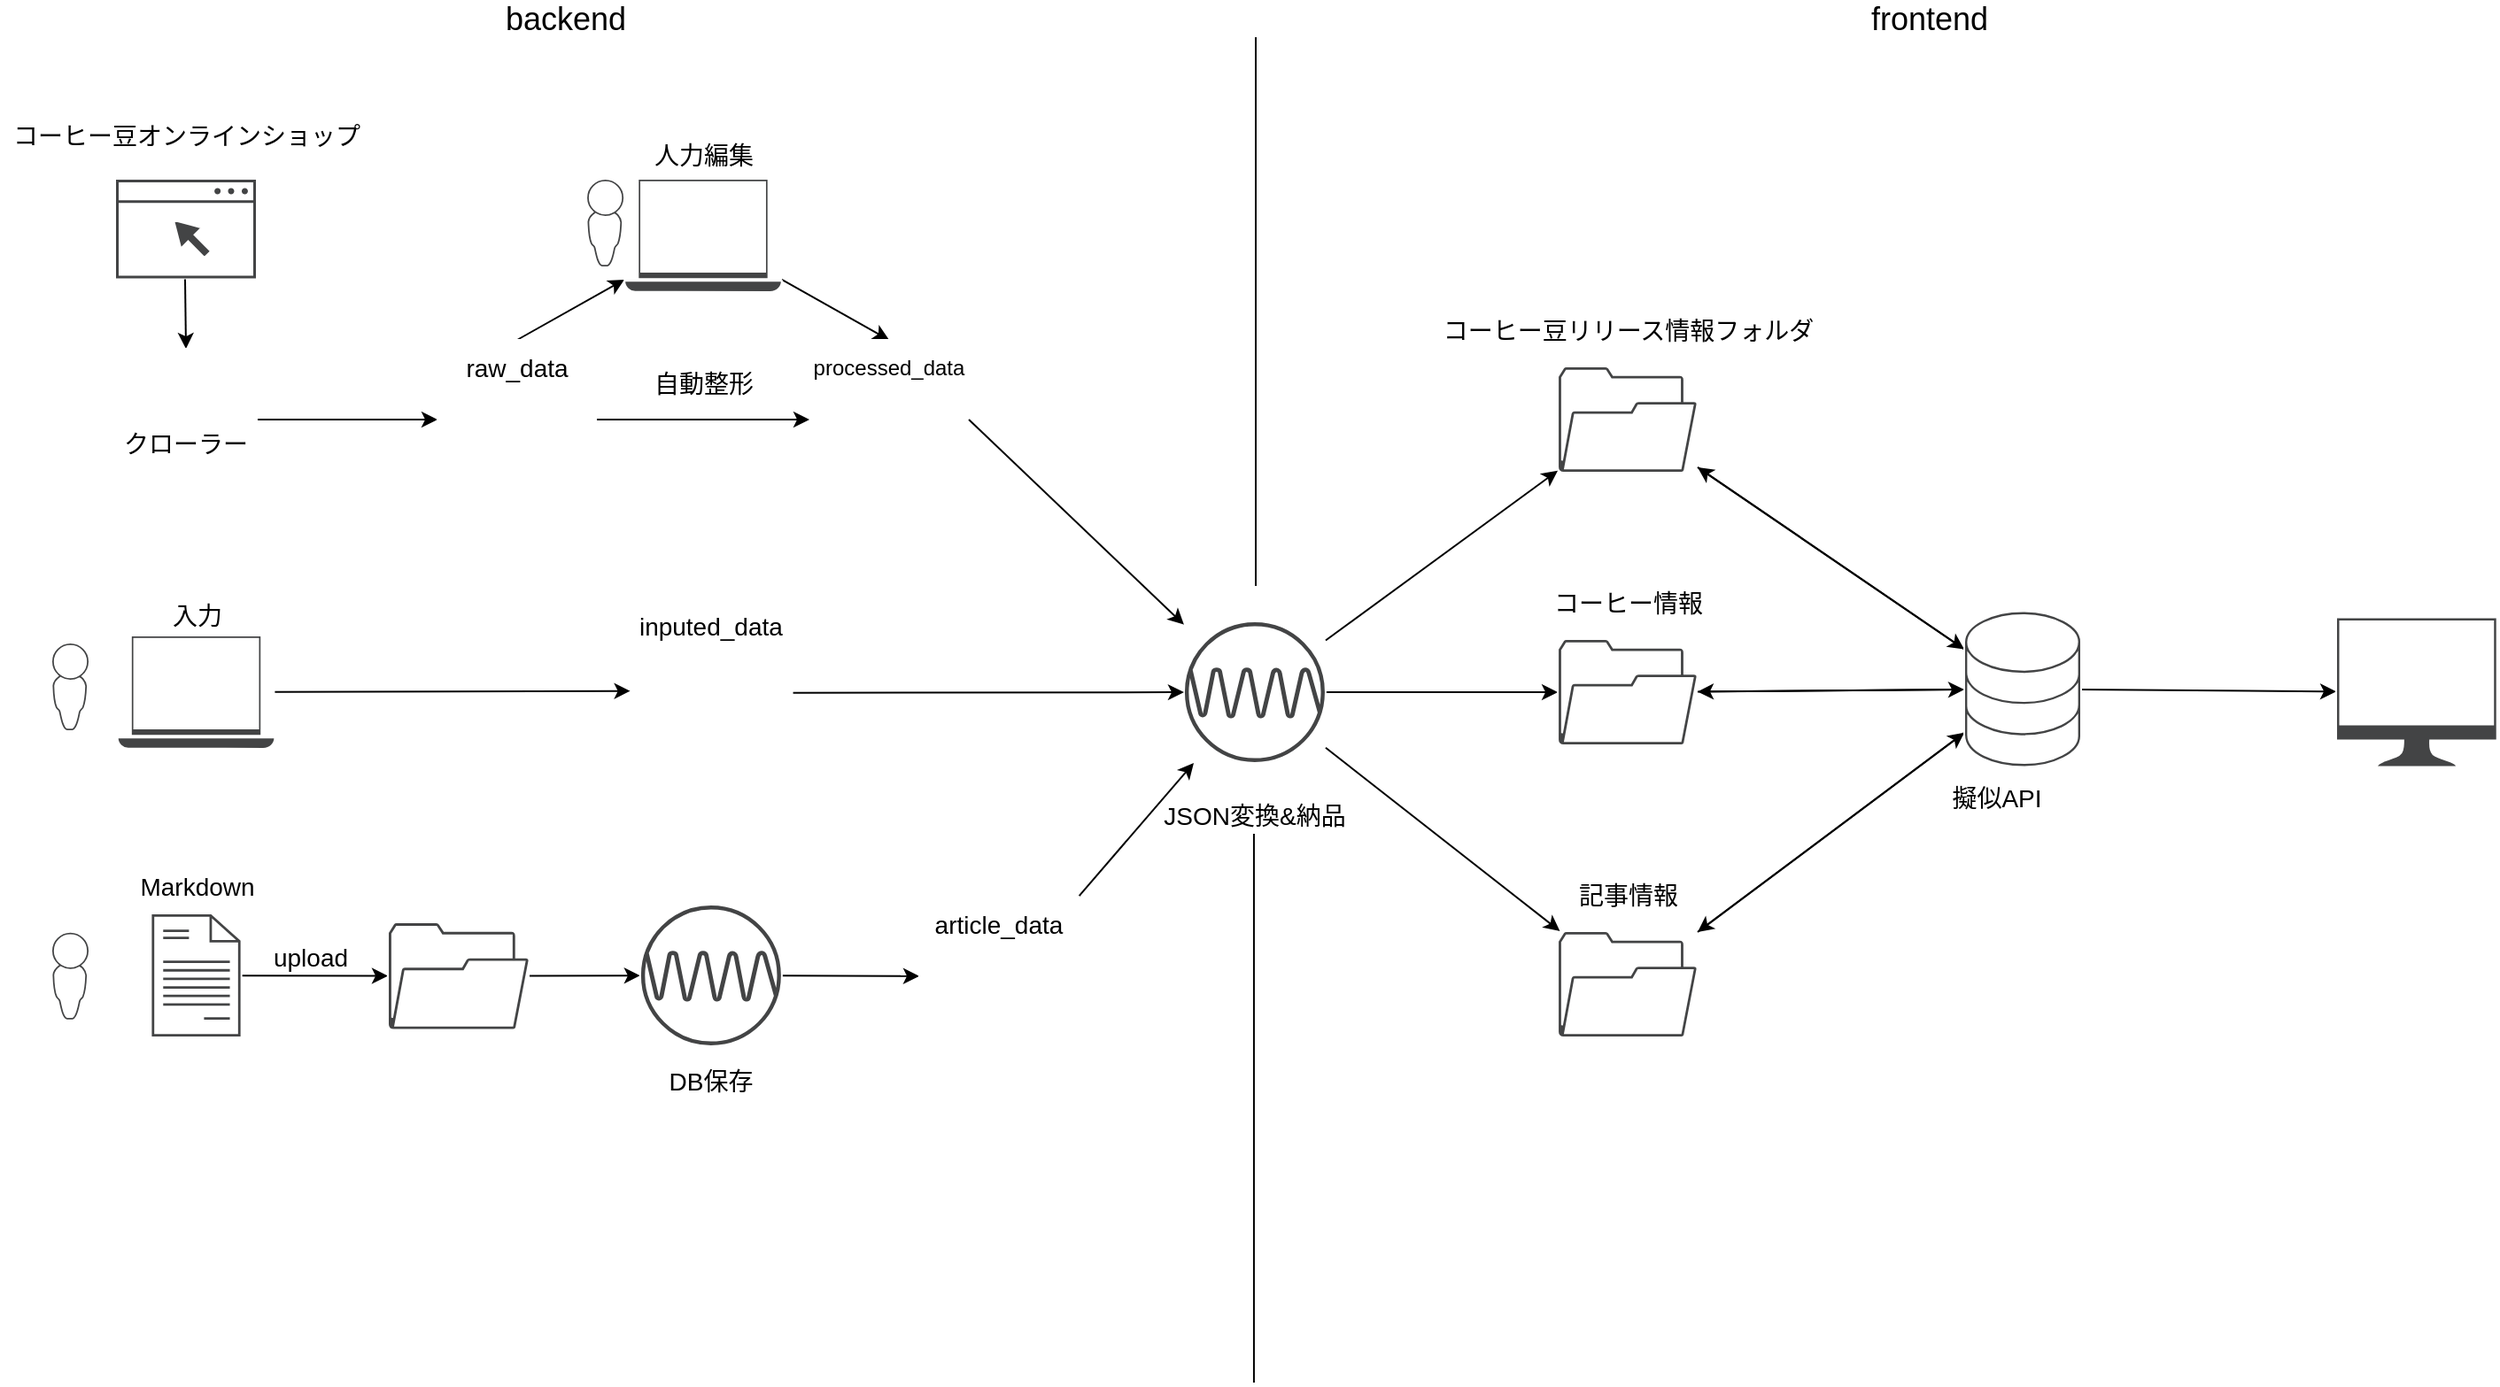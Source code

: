 <mxfile>
    <diagram id="v1SmbnJhdW1jRt2RqPLp" name="ページ1">
        <mxGraphModel dx="2271" dy="979" grid="1" gridSize="10" guides="1" tooltips="1" connect="1" arrows="1" fold="1" page="1" pageScale="1" pageWidth="1654" pageHeight="2336" math="0" shadow="0">
            <root>
                <mxCell id="0"/>
                <mxCell id="1" parent="0"/>
                <mxCell id="2" value="" style="endArrow=none;html=1;" edge="1" parent="1">
                    <mxGeometry width="50" height="50" relative="1" as="geometry">
                        <mxPoint x="800" y="350" as="sourcePoint"/>
                        <mxPoint x="800" y="40" as="targetPoint"/>
                    </mxGeometry>
                </mxCell>
                <mxCell id="3" value="&lt;font style=&quot;font-size: 18px&quot;&gt;backend&lt;/font&gt;" style="text;html=1;resizable=0;autosize=1;align=center;verticalAlign=middle;points=[];fillColor=none;strokeColor=none;rounded=0;" vertex="1" parent="1">
                    <mxGeometry x="370" y="20" width="80" height="20" as="geometry"/>
                </mxCell>
                <mxCell id="4" value="&lt;font style=&quot;font-size: 18px&quot;&gt;frontend&lt;/font&gt;" style="text;html=1;resizable=0;autosize=1;align=center;verticalAlign=middle;points=[];fillColor=none;strokeColor=none;rounded=0;" vertex="1" parent="1">
                    <mxGeometry x="1140" y="20" width="80" height="20" as="geometry"/>
                </mxCell>
                <mxCell id="6" value="" style="sketch=0;pointerEvents=1;shadow=0;dashed=0;html=1;strokeColor=#FFFFFF;fillColor=#434445;aspect=fixed;labelPosition=center;verticalLabelPosition=bottom;verticalAlign=top;align=center;outlineConnect=0;shape=mxgraph.vvd.web_browser;fontSize=18;" vertex="1" parent="1">
                    <mxGeometry x="156" y="120" width="80" height="56.8" as="geometry"/>
                </mxCell>
                <mxCell id="13" style="edgeStyle=none;html=1;fontSize=14;entryX=0.5;entryY=0;entryDx=0;entryDy=0;entryPerimeter=0;" edge="1" parent="1" target="11">
                    <mxGeometry relative="1" as="geometry">
                        <mxPoint x="195.5" y="176.8" as="sourcePoint"/>
                        <mxPoint x="195.5" y="260" as="targetPoint"/>
                    </mxGeometry>
                </mxCell>
                <mxCell id="51" style="edgeStyle=none;html=1;entryX=0;entryY=0.5;entryDx=0;entryDy=0;fontSize=14;" edge="1" parent="1" source="11" target="39">
                    <mxGeometry relative="1" as="geometry"/>
                </mxCell>
                <mxCell id="11" value="&lt;font style=&quot;font-size: 14px&quot;&gt;クローラー&lt;/font&gt;" style="shape=cylinder3;whiteSpace=wrap;html=1;boundedLbl=1;backgroundOutline=1;size=15;fontSize=18;strokeColor=#FFFFFF;" vertex="1" parent="1">
                    <mxGeometry x="156" y="216" width="80" height="80" as="geometry"/>
                </mxCell>
                <mxCell id="14" value="&lt;font style=&quot;font-size: 14px&quot;&gt;コーヒー豆オンラインショップ&lt;/font&gt;" style="text;html=1;resizable=0;autosize=1;align=center;verticalAlign=middle;points=[];fillColor=none;strokeColor=none;rounded=0;" vertex="1" parent="1">
                    <mxGeometry x="91" y="86" width="210" height="20" as="geometry"/>
                </mxCell>
                <mxCell id="64" style="edgeStyle=none;html=1;fontSize=12;entryX=0.5;entryY=0;entryDx=0;entryDy=0;" edge="1" parent="1" source="63" target="52">
                    <mxGeometry relative="1" as="geometry">
                        <mxPoint x="678" y="220" as="targetPoint"/>
                    </mxGeometry>
                </mxCell>
                <mxCell id="66" style="edgeStyle=none;html=1;exitX=0.5;exitY=0;exitDx=0;exitDy=0;fontSize=12;" edge="1" parent="1" source="38" target="63">
                    <mxGeometry relative="1" as="geometry"/>
                </mxCell>
                <mxCell id="38" value="raw_data" style="shape=table;startSize=30;container=1;collapsible=1;childLayout=tableLayout;fixedRows=1;rowLines=0;fontStyle=0;align=center;resizeLast=1;fontSize=14;strokeColor=#FFFFFF;fillColor=none;" vertex="1" parent="1">
                    <mxGeometry x="338" y="211" width="90" height="90" as="geometry"/>
                </mxCell>
                <mxCell id="39" value="" style="shape=partialRectangle;collapsible=0;dropTarget=0;pointerEvents=0;fillColor=none;top=0;left=0;bottom=1;right=0;points=[[0,0.5],[1,0.5]];portConstraint=eastwest;fontSize=14;strokeColor=#FFFFFF;" vertex="1" parent="38">
                    <mxGeometry y="30" width="90" height="30" as="geometry"/>
                </mxCell>
                <mxCell id="40" value="" style="shape=partialRectangle;connectable=0;fillColor=none;top=0;left=0;bottom=0;right=0;fontStyle=1;overflow=hidden;fontSize=14;strokeColor=#FFFFFF;" vertex="1" parent="39">
                    <mxGeometry width="30" height="30" as="geometry">
                        <mxRectangle width="30" height="30" as="alternateBounds"/>
                    </mxGeometry>
                </mxCell>
                <mxCell id="41" value="" style="shape=partialRectangle;connectable=0;fillColor=none;top=0;left=0;bottom=0;right=0;align=left;spacingLeft=6;fontStyle=5;overflow=hidden;fontSize=14;strokeColor=#FFFFFF;" vertex="1" parent="39">
                    <mxGeometry x="30" width="60" height="30" as="geometry">
                        <mxRectangle width="60" height="30" as="alternateBounds"/>
                    </mxGeometry>
                </mxCell>
                <mxCell id="42" value="" style="shape=partialRectangle;collapsible=0;dropTarget=0;pointerEvents=0;fillColor=none;top=0;left=0;bottom=0;right=0;points=[[0,0.5],[1,0.5]];portConstraint=eastwest;fontSize=14;strokeColor=#FFFFFF;" vertex="1" parent="38">
                    <mxGeometry y="60" width="90" height="30" as="geometry"/>
                </mxCell>
                <mxCell id="43" value="" style="shape=partialRectangle;connectable=0;fillColor=none;top=0;left=0;bottom=0;right=0;editable=1;overflow=hidden;fontSize=14;strokeColor=#FFFFFF;" vertex="1" parent="42">
                    <mxGeometry width="30" height="30" as="geometry">
                        <mxRectangle width="30" height="30" as="alternateBounds"/>
                    </mxGeometry>
                </mxCell>
                <mxCell id="44" value="" style="shape=partialRectangle;connectable=0;fillColor=none;top=0;left=0;bottom=0;right=0;align=left;spacingLeft=6;overflow=hidden;fontSize=14;strokeColor=#FFFFFF;" vertex="1" parent="42">
                    <mxGeometry x="30" width="60" height="30" as="geometry">
                        <mxRectangle width="60" height="30" as="alternateBounds"/>
                    </mxGeometry>
                </mxCell>
                <mxCell id="52" value="processed_data" style="shape=table;startSize=30;container=1;collapsible=1;childLayout=tableLayout;fixedRows=1;rowLines=0;fontStyle=0;align=center;resizeLast=1;fontSize=12;strokeColor=#FFFFFF;fillColor=none;" vertex="1" parent="1">
                    <mxGeometry x="548" y="211" width="90" height="90" as="geometry"/>
                </mxCell>
                <mxCell id="53" value="" style="shape=partialRectangle;collapsible=0;dropTarget=0;pointerEvents=0;fillColor=none;top=0;left=0;bottom=1;right=0;points=[[0,0.5],[1,0.5]];portConstraint=eastwest;fontSize=14;strokeColor=#FFFFFF;" vertex="1" parent="52">
                    <mxGeometry y="30" width="90" height="30" as="geometry"/>
                </mxCell>
                <mxCell id="54" value="" style="shape=partialRectangle;connectable=0;fillColor=none;top=0;left=0;bottom=0;right=0;fontStyle=1;overflow=hidden;fontSize=14;strokeColor=#FFFFFF;" vertex="1" parent="53">
                    <mxGeometry width="30" height="30" as="geometry">
                        <mxRectangle width="30" height="30" as="alternateBounds"/>
                    </mxGeometry>
                </mxCell>
                <mxCell id="55" value="" style="shape=partialRectangle;connectable=0;fillColor=none;top=0;left=0;bottom=0;right=0;align=left;spacingLeft=6;fontStyle=5;overflow=hidden;fontSize=14;strokeColor=#FFFFFF;" vertex="1" parent="53">
                    <mxGeometry x="30" width="60" height="30" as="geometry">
                        <mxRectangle width="60" height="30" as="alternateBounds"/>
                    </mxGeometry>
                </mxCell>
                <mxCell id="56" value="" style="shape=partialRectangle;collapsible=0;dropTarget=0;pointerEvents=0;fillColor=none;top=0;left=0;bottom=0;right=0;points=[[0,0.5],[1,0.5]];portConstraint=eastwest;fontSize=14;strokeColor=#FFFFFF;" vertex="1" parent="52">
                    <mxGeometry y="60" width="90" height="30" as="geometry"/>
                </mxCell>
                <mxCell id="57" value="" style="shape=partialRectangle;connectable=0;fillColor=none;top=0;left=0;bottom=0;right=0;editable=1;overflow=hidden;fontSize=14;strokeColor=#FFFFFF;" vertex="1" parent="56">
                    <mxGeometry width="30" height="30" as="geometry">
                        <mxRectangle width="30" height="30" as="alternateBounds"/>
                    </mxGeometry>
                </mxCell>
                <mxCell id="58" value="" style="shape=partialRectangle;connectable=0;fillColor=none;top=0;left=0;bottom=0;right=0;align=left;spacingLeft=6;overflow=hidden;fontSize=14;strokeColor=#FFFFFF;" vertex="1" parent="56">
                    <mxGeometry x="30" width="60" height="30" as="geometry">
                        <mxRectangle width="60" height="30" as="alternateBounds"/>
                    </mxGeometry>
                </mxCell>
                <mxCell id="59" style="edgeStyle=none;html=1;exitX=1;exitY=0.5;exitDx=0;exitDy=0;entryX=0;entryY=0.5;entryDx=0;entryDy=0;fontSize=12;" edge="1" parent="1" source="39" target="53">
                    <mxGeometry relative="1" as="geometry"/>
                </mxCell>
                <mxCell id="61" value="&lt;font&gt;&lt;span style=&quot;font-size: 14px&quot;&gt;自動整形&lt;/span&gt;&lt;br&gt;&lt;/font&gt;" style="text;html=1;resizable=0;autosize=1;align=center;verticalAlign=middle;points=[];fillColor=none;strokeColor=none;rounded=0;" vertex="1" parent="1">
                    <mxGeometry x="453" y="226" width="70" height="20" as="geometry"/>
                </mxCell>
                <mxCell id="63" value="" style="sketch=0;pointerEvents=1;shadow=0;dashed=0;html=1;strokeColor=#FFFFFF;fillColor=#434445;aspect=fixed;labelPosition=center;verticalLabelPosition=bottom;verticalAlign=top;align=center;outlineConnect=0;shape=mxgraph.vvd.laptop;fontSize=12;" vertex="1" parent="1">
                    <mxGeometry x="443.55" y="120" width="88.89" height="64" as="geometry"/>
                </mxCell>
                <mxCell id="67" value="&lt;span style=&quot;font-size: 14px&quot;&gt;人力編集&lt;br&gt;&lt;/span&gt;" style="text;html=1;resizable=0;autosize=1;align=center;verticalAlign=middle;points=[];fillColor=none;strokeColor=none;rounded=0;" vertex="1" parent="1">
                    <mxGeometry x="453" y="97" width="70" height="20" as="geometry"/>
                </mxCell>
                <mxCell id="73" style="edgeStyle=none;html=1;fontSize=14;" edge="1" parent="1" source="69" target="74">
                    <mxGeometry relative="1" as="geometry">
                        <mxPoint x="890" y="246" as="targetPoint"/>
                    </mxGeometry>
                </mxCell>
                <mxCell id="91" style="edgeStyle=none;html=1;fontSize=14;" edge="1" parent="1" source="69" target="92">
                    <mxGeometry relative="1" as="geometry">
                        <mxPoint x="960" y="452.539" as="targetPoint"/>
                    </mxGeometry>
                </mxCell>
                <mxCell id="96" style="edgeStyle=none;html=1;fontSize=14;" edge="1" parent="1" source="69" target="114">
                    <mxGeometry relative="1" as="geometry">
                        <mxPoint x="958.94" y="496.57" as="targetPoint"/>
                    </mxGeometry>
                </mxCell>
                <mxCell id="69" value="" style="sketch=0;pointerEvents=1;shadow=0;dashed=0;html=1;strokeColor=#FFFFFF;fillColor=#434445;aspect=fixed;labelPosition=center;verticalLabelPosition=bottom;verticalAlign=top;align=center;outlineConnect=0;shape=mxgraph.vvd.platform_services_controller;fontSize=14;" vertex="1" parent="1">
                    <mxGeometry x="759.47" y="370" width="80" height="80" as="geometry"/>
                </mxCell>
                <mxCell id="70" value="" style="sketch=0;pointerEvents=1;shadow=0;dashed=0;html=1;strokeColor=#FFFFFF;fillColor=#434445;aspect=fixed;labelPosition=center;verticalLabelPosition=bottom;verticalAlign=top;align=center;outlineConnect=0;shape=mxgraph.vvd.administrator;fontSize=14;" vertex="1" parent="1">
                    <mxGeometry x="120" y="382" width="21.5" height="50" as="geometry"/>
                </mxCell>
                <mxCell id="71" style="edgeStyle=none;html=1;exitX=1;exitY=0.5;exitDx=0;exitDy=0;fontSize=14;" edge="1" parent="1" source="53" target="69">
                    <mxGeometry relative="1" as="geometry"/>
                </mxCell>
                <mxCell id="72" value="&lt;span style=&quot;font-size: 14px&quot;&gt;JSON変換&amp;amp;納品&lt;br&gt;&lt;/span&gt;" style="text;html=1;resizable=0;autosize=1;align=center;verticalAlign=middle;points=[];fillColor=none;strokeColor=none;rounded=0;" vertex="1" parent="1">
                    <mxGeometry x="739.47" y="470" width="120" height="20" as="geometry"/>
                </mxCell>
                <mxCell id="119" style="edgeStyle=none;html=1;fontSize=14;" edge="1" parent="1" source="74" target="117">
                    <mxGeometry relative="1" as="geometry"/>
                </mxCell>
                <mxCell id="74" value="" style="sketch=0;pointerEvents=1;shadow=0;dashed=0;html=1;strokeColor=#FFFFFF;fillColor=#434445;aspect=fixed;labelPosition=center;verticalLabelPosition=bottom;verticalAlign=top;align=center;outlineConnect=0;shape=mxgraph.vvd.folder;fontSize=14;" vertex="1" parent="1">
                    <mxGeometry x="970.53" y="226" width="78.95" height="60" as="geometry"/>
                </mxCell>
                <mxCell id="75" value="&lt;span style=&quot;font-size: 14px&quot;&gt;コーヒー豆リリース情報フォルダ&lt;br&gt;&lt;/span&gt;" style="text;html=1;resizable=0;autosize=1;align=center;verticalAlign=middle;points=[];fillColor=none;strokeColor=none;rounded=0;" vertex="1" parent="1">
                    <mxGeometry x="900" y="196" width="220" height="20" as="geometry"/>
                </mxCell>
                <mxCell id="86" style="edgeStyle=none;html=1;entryX=-0.007;entryY=0.745;entryDx=0;entryDy=0;entryPerimeter=0;fontSize=14;" edge="1" parent="1" source="76" target="79">
                    <mxGeometry relative="1" as="geometry"/>
                </mxCell>
                <mxCell id="76" value="" style="sketch=0;pointerEvents=1;shadow=0;dashed=0;html=1;strokeColor=#FFFFFF;fillColor=#434445;aspect=fixed;labelPosition=center;verticalLabelPosition=bottom;verticalAlign=top;align=center;outlineConnect=0;shape=mxgraph.vvd.laptop;fontSize=12;" vertex="1" parent="1">
                    <mxGeometry x="157.32" y="378" width="88.89" height="64" as="geometry"/>
                </mxCell>
                <mxCell id="77" value="&lt;span style=&quot;font-size: 14px&quot;&gt;入力&lt;br&gt;&lt;/span&gt;" style="text;html=1;resizable=0;autosize=1;align=center;verticalAlign=middle;points=[];fillColor=none;strokeColor=none;rounded=0;" vertex="1" parent="1">
                    <mxGeometry x="181.76" y="357" width="40" height="20" as="geometry"/>
                </mxCell>
                <mxCell id="78" value="inputed_data" style="shape=table;startSize=30;container=1;collapsible=1;childLayout=tableLayout;fixedRows=1;rowLines=0;fontStyle=0;align=center;resizeLast=1;fontSize=14;strokeColor=#FFFFFF;fillColor=none;" vertex="1" parent="1">
                    <mxGeometry x="447.44" y="357" width="90" height="90" as="geometry"/>
                </mxCell>
                <mxCell id="79" value="" style="shape=partialRectangle;collapsible=0;dropTarget=0;pointerEvents=0;fillColor=none;top=0;left=0;bottom=1;right=0;points=[[0,0.5],[1,0.5]];portConstraint=eastwest;fontSize=14;strokeColor=#FFFFFF;" vertex="1" parent="78">
                    <mxGeometry y="30" width="90" height="30" as="geometry"/>
                </mxCell>
                <mxCell id="80" value="" style="shape=partialRectangle;connectable=0;fillColor=none;top=0;left=0;bottom=0;right=0;fontStyle=1;overflow=hidden;fontSize=14;strokeColor=#FFFFFF;" vertex="1" parent="79">
                    <mxGeometry width="30" height="30" as="geometry">
                        <mxRectangle width="30" height="30" as="alternateBounds"/>
                    </mxGeometry>
                </mxCell>
                <mxCell id="81" value="" style="shape=partialRectangle;connectable=0;fillColor=none;top=0;left=0;bottom=0;right=0;align=left;spacingLeft=6;fontStyle=5;overflow=hidden;fontSize=14;strokeColor=#FFFFFF;" vertex="1" parent="79">
                    <mxGeometry x="30" width="60" height="30" as="geometry">
                        <mxRectangle width="60" height="30" as="alternateBounds"/>
                    </mxGeometry>
                </mxCell>
                <mxCell id="82" value="" style="shape=partialRectangle;collapsible=0;dropTarget=0;pointerEvents=0;fillColor=none;top=0;left=0;bottom=0;right=0;points=[[0,0.5],[1,0.5]];portConstraint=eastwest;fontSize=14;strokeColor=#FFFFFF;" vertex="1" parent="78">
                    <mxGeometry y="60" width="90" height="30" as="geometry"/>
                </mxCell>
                <mxCell id="83" value="" style="shape=partialRectangle;connectable=0;fillColor=none;top=0;left=0;bottom=0;right=0;editable=1;overflow=hidden;fontSize=14;strokeColor=#FFFFFF;" vertex="1" parent="82">
                    <mxGeometry width="30" height="30" as="geometry">
                        <mxRectangle width="30" height="30" as="alternateBounds"/>
                    </mxGeometry>
                </mxCell>
                <mxCell id="84" value="" style="shape=partialRectangle;connectable=0;fillColor=none;top=0;left=0;bottom=0;right=0;align=left;spacingLeft=6;overflow=hidden;fontSize=14;strokeColor=#FFFFFF;" vertex="1" parent="82">
                    <mxGeometry x="30" width="60" height="30" as="geometry">
                        <mxRectangle width="60" height="30" as="alternateBounds"/>
                    </mxGeometry>
                </mxCell>
                <mxCell id="85" value="" style="endArrow=none;html=1;" edge="1" parent="1">
                    <mxGeometry width="50" height="50" relative="1" as="geometry">
                        <mxPoint x="798.97" y="800" as="sourcePoint"/>
                        <mxPoint x="798.97" y="490" as="targetPoint"/>
                    </mxGeometry>
                </mxCell>
                <mxCell id="88" style="edgeStyle=none;html=1;exitX=1.015;exitY=0.778;exitDx=0;exitDy=0;fontSize=14;exitPerimeter=0;" edge="1" parent="1" source="79" target="69">
                    <mxGeometry relative="1" as="geometry"/>
                </mxCell>
                <mxCell id="122" style="edgeStyle=none;html=1;fontSize=14;" edge="1" parent="1" source="92" target="117">
                    <mxGeometry relative="1" as="geometry"/>
                </mxCell>
                <mxCell id="92" value="" style="sketch=0;pointerEvents=1;shadow=0;dashed=0;html=1;strokeColor=#FFFFFF;fillColor=#434445;aspect=fixed;labelPosition=center;verticalLabelPosition=bottom;verticalAlign=top;align=center;outlineConnect=0;shape=mxgraph.vvd.folder;fontSize=14;" vertex="1" parent="1">
                    <mxGeometry x="970.53" y="380" width="78.95" height="60" as="geometry"/>
                </mxCell>
                <mxCell id="93" value="&lt;span style=&quot;font-size: 14px&quot;&gt;コーヒー情報&lt;br&gt;&lt;/span&gt;" style="text;html=1;resizable=0;autosize=1;align=center;verticalAlign=middle;points=[];fillColor=none;strokeColor=none;rounded=0;" vertex="1" parent="1">
                    <mxGeometry x="960" y="350" width="100" height="20" as="geometry"/>
                </mxCell>
                <mxCell id="97" value="" style="sketch=0;pointerEvents=1;shadow=0;dashed=0;html=1;strokeColor=#FFFFFF;fillColor=#434445;aspect=fixed;labelPosition=center;verticalLabelPosition=bottom;verticalAlign=top;align=center;outlineConnect=0;shape=mxgraph.vvd.administrator;fontSize=14;" vertex="1" parent="1">
                    <mxGeometry x="422.05" y="120" width="21.5" height="50" as="geometry"/>
                </mxCell>
                <mxCell id="109" style="edgeStyle=none;html=1;fontSize=14;" edge="1" parent="1" source="98" target="100">
                    <mxGeometry relative="1" as="geometry"/>
                </mxCell>
                <mxCell id="98" value="" style="sketch=0;pointerEvents=1;shadow=0;dashed=0;html=1;strokeColor=#FFFFFF;fillColor=#434445;aspect=fixed;labelPosition=center;verticalLabelPosition=bottom;verticalAlign=top;align=center;outlineConnect=0;shape=mxgraph.vvd.document;fontSize=14;" vertex="1" parent="1">
                    <mxGeometry x="176.21" y="535" width="51.1" height="70" as="geometry"/>
                </mxCell>
                <mxCell id="99" value="&lt;span style=&quot;font-size: 14px&quot;&gt;Markdown&lt;br&gt;&lt;/span&gt;" style="text;html=1;resizable=0;autosize=1;align=center;verticalAlign=middle;points=[];fillColor=none;strokeColor=none;rounded=0;" vertex="1" parent="1">
                    <mxGeometry x="161.76" y="510" width="80" height="20" as="geometry"/>
                </mxCell>
                <mxCell id="111" style="edgeStyle=none;html=1;fontSize=14;" edge="1" parent="1" source="100" target="101">
                    <mxGeometry relative="1" as="geometry"/>
                </mxCell>
                <mxCell id="100" value="" style="sketch=0;pointerEvents=1;shadow=0;dashed=0;html=1;strokeColor=#FFFFFF;fillColor=#434445;aspect=fixed;labelPosition=center;verticalLabelPosition=bottom;verticalAlign=top;align=center;outlineConnect=0;shape=mxgraph.vvd.folder;fontSize=14;" vertex="1" parent="1">
                    <mxGeometry x="310" y="540" width="80" height="60.8" as="geometry"/>
                </mxCell>
                <mxCell id="112" style="edgeStyle=none;html=1;entryX=0;entryY=0.5;entryDx=0;entryDy=0;fontSize=14;" edge="1" parent="1" source="101" target="103">
                    <mxGeometry relative="1" as="geometry"/>
                </mxCell>
                <mxCell id="101" value="" style="sketch=0;pointerEvents=1;shadow=0;dashed=0;html=1;strokeColor=#FFFFFF;fillColor=#434445;aspect=fixed;labelPosition=center;verticalLabelPosition=bottom;verticalAlign=top;align=center;outlineConnect=0;shape=mxgraph.vvd.platform_services_controller;fontSize=14;" vertex="1" parent="1">
                    <mxGeometry x="452.44" y="530" width="80" height="80" as="geometry"/>
                </mxCell>
                <mxCell id="113" style="edgeStyle=none;html=1;exitX=1;exitY=0;exitDx=0;exitDy=0;fontSize=14;" edge="1" parent="1" source="102" target="69">
                    <mxGeometry relative="1" as="geometry"/>
                </mxCell>
                <mxCell id="102" value="article_data" style="shape=table;startSize=30;container=1;collapsible=1;childLayout=tableLayout;fixedRows=1;rowLines=0;fontStyle=0;align=center;resizeLast=1;fontSize=14;strokeColor=#FFFFFF;fillColor=none;" vertex="1" parent="1">
                    <mxGeometry x="610" y="525.4" width="90" height="90" as="geometry"/>
                </mxCell>
                <mxCell id="103" value="" style="shape=partialRectangle;collapsible=0;dropTarget=0;pointerEvents=0;fillColor=none;top=0;left=0;bottom=1;right=0;points=[[0,0.5],[1,0.5]];portConstraint=eastwest;fontSize=14;strokeColor=#FFFFFF;" vertex="1" parent="102">
                    <mxGeometry y="30" width="90" height="30" as="geometry"/>
                </mxCell>
                <mxCell id="104" value="" style="shape=partialRectangle;connectable=0;fillColor=none;top=0;left=0;bottom=0;right=0;fontStyle=1;overflow=hidden;fontSize=14;strokeColor=#FFFFFF;" vertex="1" parent="103">
                    <mxGeometry width="30" height="30" as="geometry">
                        <mxRectangle width="30" height="30" as="alternateBounds"/>
                    </mxGeometry>
                </mxCell>
                <mxCell id="105" value="" style="shape=partialRectangle;connectable=0;fillColor=none;top=0;left=0;bottom=0;right=0;align=left;spacingLeft=6;fontStyle=5;overflow=hidden;fontSize=14;strokeColor=#FFFFFF;" vertex="1" parent="103">
                    <mxGeometry x="30" width="60" height="30" as="geometry">
                        <mxRectangle width="60" height="30" as="alternateBounds"/>
                    </mxGeometry>
                </mxCell>
                <mxCell id="106" value="" style="shape=partialRectangle;collapsible=0;dropTarget=0;pointerEvents=0;fillColor=none;top=0;left=0;bottom=0;right=0;points=[[0,0.5],[1,0.5]];portConstraint=eastwest;fontSize=14;strokeColor=#FFFFFF;" vertex="1" parent="102">
                    <mxGeometry y="60" width="90" height="30" as="geometry"/>
                </mxCell>
                <mxCell id="107" value="" style="shape=partialRectangle;connectable=0;fillColor=none;top=0;left=0;bottom=0;right=0;editable=1;overflow=hidden;fontSize=14;strokeColor=#FFFFFF;" vertex="1" parent="106">
                    <mxGeometry width="30" height="30" as="geometry">
                        <mxRectangle width="30" height="30" as="alternateBounds"/>
                    </mxGeometry>
                </mxCell>
                <mxCell id="108" value="" style="shape=partialRectangle;connectable=0;fillColor=none;top=0;left=0;bottom=0;right=0;align=left;spacingLeft=6;overflow=hidden;fontSize=14;strokeColor=#FFFFFF;" vertex="1" parent="106">
                    <mxGeometry x="30" width="60" height="30" as="geometry">
                        <mxRectangle width="60" height="30" as="alternateBounds"/>
                    </mxGeometry>
                </mxCell>
                <mxCell id="110" value="&lt;span style=&quot;font-size: 14px&quot;&gt;upload&lt;br&gt;&lt;/span&gt;" style="text;html=1;resizable=0;autosize=1;align=center;verticalAlign=middle;points=[];fillColor=none;strokeColor=none;rounded=0;" vertex="1" parent="1">
                    <mxGeometry x="236" y="550" width="60" height="20" as="geometry"/>
                </mxCell>
                <mxCell id="123" style="edgeStyle=none;html=1;fontSize=14;" edge="1" parent="1" source="114" target="117">
                    <mxGeometry relative="1" as="geometry"/>
                </mxCell>
                <mxCell id="114" value="" style="sketch=0;pointerEvents=1;shadow=0;dashed=0;html=1;strokeColor=#FFFFFF;fillColor=#434445;aspect=fixed;labelPosition=center;verticalLabelPosition=bottom;verticalAlign=top;align=center;outlineConnect=0;shape=mxgraph.vvd.folder;fontSize=14;" vertex="1" parent="1">
                    <mxGeometry x="970.53" y="545" width="78.95" height="60" as="geometry"/>
                </mxCell>
                <mxCell id="115" value="&lt;span style=&quot;font-size: 14px&quot;&gt;記事情報&lt;br&gt;&lt;/span&gt;" style="text;html=1;resizable=0;autosize=1;align=center;verticalAlign=middle;points=[];fillColor=none;strokeColor=none;rounded=0;" vertex="1" parent="1">
                    <mxGeometry x="975" y="515" width="70" height="20" as="geometry"/>
                </mxCell>
                <mxCell id="116" value="" style="sketch=0;pointerEvents=1;shadow=0;dashed=0;html=1;strokeColor=#FFFFFF;fillColor=#434445;aspect=fixed;labelPosition=center;verticalLabelPosition=bottom;verticalAlign=top;align=center;outlineConnect=0;shape=mxgraph.vvd.administrator;fontSize=14;" vertex="1" parent="1">
                    <mxGeometry x="120" y="545.4" width="21.5" height="50" as="geometry"/>
                </mxCell>
                <mxCell id="120" style="edgeStyle=none;html=1;fontSize=14;" edge="1" parent="1" source="117" target="74">
                    <mxGeometry relative="1" as="geometry"/>
                </mxCell>
                <mxCell id="121" style="edgeStyle=none;html=1;fontSize=14;" edge="1" parent="1" source="117" target="92">
                    <mxGeometry relative="1" as="geometry"/>
                </mxCell>
                <mxCell id="124" style="edgeStyle=none;html=1;fontSize=14;" edge="1" parent="1" source="117" target="114">
                    <mxGeometry relative="1" as="geometry"/>
                </mxCell>
                <mxCell id="126" style="edgeStyle=none;html=1;fontSize=14;" edge="1" parent="1" source="117" target="125">
                    <mxGeometry relative="1" as="geometry"/>
                </mxCell>
                <mxCell id="117" value="" style="sketch=0;pointerEvents=1;shadow=0;dashed=0;html=1;strokeColor=#FFFFFF;fillColor=#434445;aspect=fixed;labelPosition=center;verticalLabelPosition=bottom;verticalAlign=top;align=center;outlineConnect=0;shape=mxgraph.vvd.storage;fontSize=14;" vertex="1" parent="1">
                    <mxGeometry x="1200" y="364.25" width="66" height="88" as="geometry"/>
                </mxCell>
                <mxCell id="118" value="&lt;span style=&quot;font-size: 14px&quot;&gt;擬似API&lt;br&gt;&lt;/span&gt;" style="text;html=1;resizable=0;autosize=1;align=center;verticalAlign=middle;points=[];fillColor=none;strokeColor=none;rounded=0;" vertex="1" parent="1">
                    <mxGeometry x="1182.5" y="460" width="70" height="20" as="geometry"/>
                </mxCell>
                <mxCell id="125" value="" style="sketch=0;pointerEvents=1;shadow=0;dashed=0;html=1;strokeColor=#FFFFFF;fillColor=#434445;aspect=fixed;labelPosition=center;verticalLabelPosition=bottom;verticalAlign=top;align=center;outlineConnect=0;shape=mxgraph.vvd.monitor;fontSize=14;" vertex="1" parent="1">
                    <mxGeometry x="1410" y="367.75" width="90.86" height="84.5" as="geometry"/>
                </mxCell>
                <mxCell id="127" value="&lt;span style=&quot;font-size: 14px&quot;&gt;&lt;br&gt;&lt;/span&gt;" style="text;html=1;resizable=0;autosize=1;align=center;verticalAlign=middle;points=[];fillColor=none;strokeColor=none;rounded=0;" vertex="1" parent="1">
                    <mxGeometry x="340" y="510" width="20" height="20" as="geometry"/>
                </mxCell>
                <mxCell id="128" value="&lt;span style=&quot;font-size: 14px&quot;&gt;DB保存&lt;br&gt;&lt;/span&gt;" style="text;html=1;resizable=0;autosize=1;align=center;verticalAlign=middle;points=[];fillColor=none;strokeColor=none;rounded=0;" vertex="1" parent="1">
                    <mxGeometry x="462.44" y="620" width="60" height="20" as="geometry"/>
                </mxCell>
            </root>
        </mxGraphModel>
    </diagram>
</mxfile>